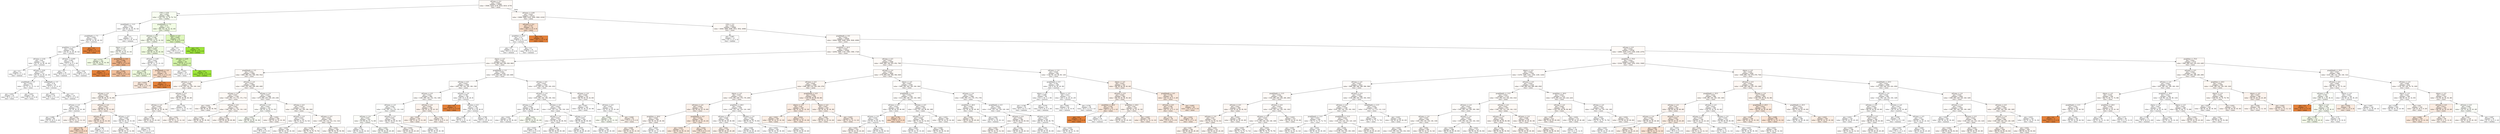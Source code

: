 digraph Tree {
node [shape=box, style="filled", color="black"] ;
0 [label="sdComp <= 0.2\ngini = 0.832\nsamples = 25680\nvalue = [5080, 4216, 4176, 4016, 4016, 4176]\nclass = mean", fillcolor="#fefaf7"] ;
1 [label="CCR <= 0.55\ngini = 0.816\nsamples = 568\nvalue = [120, 152, 72, 76, 76, 72]\nclass = median", fillcolor="#f8fdf1"] ;
0 -> 1 [labeldistance=2.5, labelangle=45, headlabel="True"] ;
2 [label="graphDepth <= 13.5\ngini = 0.82\nsamples = 196\nvalue = [24, 20, 32, 44, 44, 32]\nclass = minmax", fillcolor="#ffffff"] ;
1 -> 2 ;
3 [label="graphDepth <= 7.5\ngini = 0.829\nsamples = 164\nvalue = [24, 20, 32, 28, 28, 32]\nclass = maxmax", fillcolor="#ffffff"] ;
2 -> 3 ;
4 [label="graphSize <= 22.5\ngini = 0.824\nsamples = 156\nvalue = [16, 20, 32, 28, 28, 32]\nclass = maxmax", fillcolor="#ffffff"] ;
3 -> 4 ;
5 [label="sdComm <= 0.02\ngini = 0.82\nsamples = 120\nvalue = [16, 16, 16, 28, 28, 16]\nclass = minmax", fillcolor="#ffffff"] ;
4 -> 5 ;
6 [label="gini = 0.5\nsamples = 8\nvalue = [0, 0, 0, 4, 4, 0]\nclass = minmax", fillcolor="#ffffff"] ;
5 -> 6 ;
7 [label="sdComp <= 0.02\ngini = 0.827\nsamples = 112\nvalue = [16, 16, 16, 24, 24, 16]\nclass = minmax", fillcolor="#ffffff"] ;
5 -> 7 ;
8 [label="graphDepth <= 3.5\ngini = 0.833\nsamples = 72\nvalue = [12, 12, 12, 12, 12, 12]\nclass = mean", fillcolor="#ffffff"] ;
7 -> 8 ;
9 [label="gini = 0.833\nsamples = 24\nvalue = [4, 4, 4, 4, 4, 4]\nclass = mean", fillcolor="#ffffff"] ;
8 -> 9 ;
10 [label="gini = 0.833\nsamples = 48\nvalue = [8, 8, 8, 8, 8, 8]\nclass = mean", fillcolor="#ffffff"] ;
8 -> 10 ;
11 [label="graphDepth <= 3.5\ngini = 0.78\nsamples = 40\nvalue = [4, 4, 4, 12, 12, 4]\nclass = minmax", fillcolor="#ffffff"] ;
7 -> 11 ;
12 [label="gini = 0.833\nsamples = 24\nvalue = [4, 4, 4, 4, 4, 4]\nclass = mean", fillcolor="#ffffff"] ;
11 -> 12 ;
13 [label="gini = 0.5\nsamples = 16\nvalue = [0, 0, 0, 8, 8, 0]\nclass = minmax", fillcolor="#ffffff"] ;
11 -> 13 ;
14 [label="sdComm <= 0.055\ngini = 0.593\nsamples = 36\nvalue = [0, 4, 16, 0, 0, 16]\nclass = maxmax", fillcolor="#ffffff"] ;
4 -> 14 ;
15 [label="gini = 0.5\nsamples = 16\nvalue = [0, 0, 8, 0, 0, 8]\nclass = maxmax", fillcolor="#ffffff"] ;
14 -> 15 ;
16 [label="gini = 0.64\nsamples = 20\nvalue = [0, 4, 8, 0, 0, 8]\nclass = maxmax", fillcolor="#ffffff"] ;
14 -> 16 ;
17 [label="gini = 0.0\nsamples = 8\nvalue = [8, 0, 0, 0, 0, 0]\nclass = mean", fillcolor="#e58139"] ;
3 -> 17 ;
18 [label="gini = 0.5\nsamples = 32\nvalue = [0, 0, 0, 16, 16, 0]\nclass = minmax", fillcolor="#ffffff"] ;
2 -> 18 ;
19 [label="graphDepth <= 7.5\ngini = 0.77\nsamples = 372\nvalue = [96, 132, 40, 32, 32, 40]\nclass = median", fillcolor="#f2fce5"] ;
1 -> 19 ;
20 [label="sdComm <= 0.2\ngini = 0.768\nsamples = 340\nvalue = [96, 116, 32, 32, 32, 32]\nclass = median", fillcolor="#f7fdef"] ;
19 -> 20 ;
21 [label="nbproc <= 4.5\ngini = 0.733\nsamples = 212\nvalue = [72, 76, 16, 16, 16, 16]\nclass = median", fillcolor="#fcfef9"] ;
20 -> 21 ;
22 [label="gini = 0.753\nsamples = 184\nvalue = [52, 68, 16, 16, 16, 16]\nclass = median", fillcolor="#f3fce7"] ;
21 -> 22 ;
23 [label="graphDepth <= 3.5\ngini = 0.408\nsamples = 28\nvalue = [20, 8, 0, 0, 0, 0]\nclass = mean", fillcolor="#efb388"] ;
21 -> 23 ;
24 [label="gini = 0.0\nsamples = 4\nvalue = [4, 0, 0, 0, 0, 0]\nclass = mean", fillcolor="#e58139"] ;
23 -> 24 ;
25 [label="gini = 0.444\nsamples = 24\nvalue = [16, 8, 0, 0, 0, 0]\nclass = mean", fillcolor="#f2c09c"] ;
23 -> 25 ;
26 [label="nbproc <= 4.5\ngini = 0.805\nsamples = 128\nvalue = [24, 40, 16, 16, 16, 16]\nclass = median", fillcolor="#f0fbe1"] ;
20 -> 26 ;
27 [label="sdComm <= 0.65\ngini = 0.822\nsamples = 88\nvalue = [20, 20, 12, 12, 12, 12]\nclass = mean", fillcolor="#ffffff"] ;
26 -> 27 ;
28 [label="gini = 0.816\nsamples = 56\nvalue = [8, 16, 8, 8, 8, 8]\nclass = median", fillcolor="#effbde"] ;
27 -> 28 ;
29 [label="graphDepth <= 3.5\ngini = 0.781\nsamples = 32\nvalue = [12, 4, 4, 4, 4, 4]\nclass = mean", fillcolor="#f8dbc6"] ;
27 -> 29 ;
30 [label="gini = 0.816\nsamples = 28\nvalue = [8, 4, 4, 4, 4, 4]\nclass = mean", fillcolor="#fbeade"] ;
29 -> 30 ;
31 [label="gini = 0.0\nsamples = 4\nvalue = [4, 0, 0, 0, 0, 0]\nclass = mean", fillcolor="#e58139"] ;
29 -> 31 ;
32 [label="sdComm <= 0.65\ngini = 0.7\nsamples = 40\nvalue = [4, 20, 4, 4, 4, 4]\nclass = median", fillcolor="#d3f3a7"] ;
26 -> 32 ;
33 [label="gini = 0.833\nsamples = 24\nvalue = [4, 4, 4, 4, 4, 4]\nclass = mean", fillcolor="#ffffff"] ;
32 -> 33 ;
34 [label="gini = 0.0\nsamples = 16\nvalue = [0, 16, 0, 0, 0, 0]\nclass = median", fillcolor="#9de539"] ;
32 -> 34 ;
35 [label="nbproc <= 4.5\ngini = 0.625\nsamples = 32\nvalue = [0, 16, 8, 0, 0, 8]\nclass = median", fillcolor="#def6bd"] ;
19 -> 35 ;
36 [label="gini = 0.5\nsamples = 16\nvalue = [0, 0, 8, 0, 0, 8]\nclass = maxmax", fillcolor="#ffffff"] ;
35 -> 36 ;
37 [label="gini = 0.0\nsamples = 16\nvalue = [0, 16, 0, 0, 0, 0]\nclass = median", fillcolor="#9de539"] ;
35 -> 37 ;
38 [label="sdComm <= 0.65\ngini = 0.832\nsamples = 25112\nvalue = [4960, 4064, 4104, 3940, 3940, 4104]\nclass = mean", fillcolor="#fefaf7"] ;
0 -> 38 [labeldistance=2.5, labelangle=-45, headlabel="False"] ;
39 [label="sdComm <= 0.2\ngini = 0.757\nsamples = 52\nvalue = [20, 0, 8, 8, 8, 8]\nclass = mean", fillcolor="#f8ddc9"] ;
38 -> 39 ;
40 [label="graphSize <= 22.5\ngini = 0.75\nsamples = 32\nvalue = [0, 0, 8, 8, 8, 8]\nclass = maxmax", fillcolor="#ffffff"] ;
39 -> 40 ;
41 [label="gini = 0.5\nsamples = 16\nvalue = [0, 0, 0, 8, 8, 0]\nclass = minmax", fillcolor="#ffffff"] ;
40 -> 41 ;
42 [label="gini = 0.5\nsamples = 16\nvalue = [0, 0, 8, 0, 0, 8]\nclass = maxmax", fillcolor="#ffffff"] ;
40 -> 42 ;
43 [label="gini = 0.0\nsamples = 20\nvalue = [20, 0, 0, 0, 0, 0]\nclass = mean", fillcolor="#e58139"] ;
39 -> 43 ;
44 [label="CCR <= 5.5\ngini = 0.832\nsamples = 25060\nvalue = [4940, 4064, 4096, 3932, 3932, 4096]\nclass = mean", fillcolor="#fefaf7"] ;
38 -> 44 ;
45 [label="gini = 0.667\nsamples = 12\nvalue = [0, 4, 0, 4, 4, 0]\nclass = median", fillcolor="#ffffff"] ;
44 -> 45 ;
46 [label="graphDepth <= 9.0\ngini = 0.832\nsamples = 25048\nvalue = [4940, 4060, 4096, 3928, 3928, 4096]\nclass = mean", fillcolor="#fefaf7"] ;
44 -> 46 ;
47 [label="graphSize <= 22.5\ngini = 0.832\nsamples = 10300\nvalue = [2056, 1644, 1720, 1580, 1580, 1720]\nclass = mean", fillcolor="#fefaf7"] ;
46 -> 47 ;
48 [label="nbproc <= 4.5\ngini = 0.832\nsamples = 5912\nvalue = [1152, 984, 960, 928, 928, 960]\nclass = mean", fillcolor="#fefbf8"] ;
47 -> 48 ;
49 [label="graphDepth <= 3.5\ngini = 0.832\nsamples = 3360\nvalue = [680, 560, 552, 508, 508, 552]\nclass = mean", fillcolor="#fefaf7"] ;
48 -> 49 ;
50 [label="sdComm <= 6.5\ngini = 0.826\nsamples = 792\nvalue = [176, 128, 144, 100, 100, 144]\nclass = mean", fillcolor="#fef9f5"] ;
49 -> 50 ;
51 [label="sdComp <= 2.0\ngini = 0.819\nsamples = 504\nvalue = [120, 88, 96, 52, 52, 96]\nclass = mean", fillcolor="#fdf8f3"] ;
50 -> 51 ;
52 [label="sdComm <= 2.0\ngini = 0.824\nsamples = 172\nvalue = [32, 28, 36, 20, 20, 36]\nclass = maxmax", fillcolor="#ffffff"] ;
51 -> 52 ;
53 [label="gini = 0.806\nsamples = 96\nvalue = [16, 16, 24, 8, 8, 24]\nclass = maxmax", fillcolor="#ffffff"] ;
52 -> 53 ;
54 [label="gini = 0.831\nsamples = 76\nvalue = [16, 12, 12, 12, 12, 12]\nclass = mean", fillcolor="#fdf7f3"] ;
52 -> 54 ;
55 [label="sdComm <= 2.0\ngini = 0.813\nsamples = 332\nvalue = [88, 60, 60, 32, 32, 60]\nclass = mean", fillcolor="#fcf2eb"] ;
51 -> 55 ;
56 [label="sdComp <= 6.5\ngini = 0.798\nsamples = 136\nvalue = [44, 28, 16, 16, 16, 16]\nclass = mean", fillcolor="#fbece2"] ;
55 -> 56 ;
57 [label="gini = 0.781\nsamples = 64\nvalue = [24, 8, 8, 8, 8, 8]\nclass = mean", fillcolor="#f8dbc6"] ;
56 -> 57 ;
58 [label="gini = 0.796\nsamples = 72\nvalue = [20, 20, 8, 8, 8, 8]\nclass = mean", fillcolor="#ffffff"] ;
56 -> 58 ;
59 [label="sdComp <= 6.5\ngini = 0.809\nsamples = 196\nvalue = [44, 32, 44, 16, 16, 44]\nclass = mean", fillcolor="#ffffff"] ;
55 -> 59 ;
60 [label="gini = 0.804\nsamples = 164\nvalue = [40, 28, 36, 12, 12, 36]\nclass = mean", fillcolor="#fefbf9"] ;
59 -> 60 ;
61 [label="gini = 0.812\nsamples = 32\nvalue = [4, 4, 8, 4, 4, 8]\nclass = maxmax", fillcolor="#ffffff"] ;
59 -> 61 ;
62 [label="sdComp <= 6.5\ngini = 0.832\nsamples = 288\nvalue = [56, 40, 48, 48, 48, 48]\nclass = mean", fillcolor="#fefbf8"] ;
50 -> 62 ;
63 [label="sdComp <= 2.0\ngini = 0.832\nsamples = 224\nvalue = [44, 36, 36, 36, 36, 36]\nclass = mean", fillcolor="#fefaf7"] ;
62 -> 63 ;
64 [label="gini = 0.833\nsamples = 148\nvalue = [28, 24, 24, 24, 24, 24]\nclass = mean", fillcolor="#fefbf9"] ;
63 -> 64 ;
65 [label="gini = 0.831\nsamples = 76\nvalue = [16, 12, 12, 12, 12, 12]\nclass = mean", fillcolor="#fdf7f3"] ;
63 -> 65 ;
66 [label="gini = 0.82\nsamples = 64\nvalue = [12, 4, 12, 12, 12, 12]\nclass = mean", fillcolor="#ffffff"] ;
62 -> 66 ;
67 [label="sdComm <= 2.0\ngini = 0.832\nsamples = 2568\nvalue = [504, 432, 408, 408, 408, 408]\nclass = mean", fillcolor="#fefbf8"] ;
49 -> 67 ;
68 [label="sdComp <= 2.0\ngini = 0.831\nsamples = 1100\nvalue = [228, 184, 172, 172, 172, 172]\nclass = mean", fillcolor="#fef9f5"] ;
67 -> 68 ;
69 [label="gini = 0.832\nsamples = 348\nvalue = [68, 56, 56, 56, 56, 56]\nclass = mean", fillcolor="#fefaf7"] ;
68 -> 69 ;
70 [label="sdComp <= 6.5\ngini = 0.831\nsamples = 752\nvalue = [160, 128, 116, 116, 116, 116]\nclass = mean", fillcolor="#fef9f5"] ;
68 -> 70 ;
71 [label="gini = 0.827\nsamples = 248\nvalue = [56, 48, 36, 36, 36, 36]\nclass = mean", fillcolor="#fefaf7"] ;
70 -> 71 ;
72 [label="gini = 0.831\nsamples = 504\nvalue = [104, 80, 80, 80, 80, 80]\nclass = mean", fillcolor="#fef8f4"] ;
70 -> 72 ;
73 [label="sdComp <= 2.0\ngini = 0.833\nsamples = 1468\nvalue = [276, 248, 236, 236, 236, 236]\nclass = mean", fillcolor="#fefcfa"] ;
67 -> 73 ;
74 [label="sdComm <= 6.5\ngini = 0.832\nsamples = 332\nvalue = [60, 64, 52, 52, 52, 52]\nclass = median", fillcolor="#fefffc"] ;
73 -> 74 ;
75 [label="gini = 0.831\nsamples = 232\nvalue = [40, 48, 36, 36, 36, 36]\nclass = median", fillcolor="#fbfef7"] ;
74 -> 75 ;
76 [label="gini = 0.832\nsamples = 100\nvalue = [20, 16, 16, 16, 16, 16]\nclass = mean", fillcolor="#fef9f6"] ;
74 -> 76 ;
77 [label="sdComp <= 6.5\ngini = 0.833\nsamples = 1136\nvalue = [216, 184, 184, 184, 184, 184]\nclass = mean", fillcolor="#fefbf8"] ;
73 -> 77 ;
78 [label="sdComm <= 6.5\ngini = 0.833\nsamples = 316\nvalue = [56, 52, 52, 52, 52, 52]\nclass = mean", fillcolor="#fffdfc"] ;
77 -> 78 ;
79 [label="gini = 0.833\nsamples = 48\nvalue = [8, 8, 8, 8, 8, 8]\nclass = mean", fillcolor="#ffffff"] ;
78 -> 79 ;
80 [label="gini = 0.833\nsamples = 268\nvalue = [48, 44, 44, 44, 44, 44]\nclass = mean", fillcolor="#fffdfb"] ;
78 -> 80 ;
81 [label="sdComm <= 6.5\ngini = 0.832\nsamples = 820\nvalue = [160, 132, 132, 132, 132, 132]\nclass = mean", fillcolor="#fefaf7"] ;
77 -> 81 ;
82 [label="gini = 0.832\nsamples = 472\nvalue = [92, 76, 76, 76, 76, 76]\nclass = mean", fillcolor="#fefaf7"] ;
81 -> 82 ;
83 [label="gini = 0.832\nsamples = 348\nvalue = [68, 56, 56, 56, 56, 56]\nclass = mean", fillcolor="#fefaf7"] ;
81 -> 83 ;
84 [label="graphDepth <= 3.5\ngini = 0.833\nsamples = 2552\nvalue = [472, 424, 408, 420, 420, 408]\nclass = mean", fillcolor="#fefcfb"] ;
48 -> 84 ;
85 [label="sdComp <= 6.5\ngini = 0.832\nsamples = 1048\nvalue = [200, 176, 156, 180, 180, 156]\nclass = mean", fillcolor="#fefcfa"] ;
84 -> 85 ;
86 [label="sdComm <= 6.5\ngini = 0.832\nsamples = 940\nvalue = [180, 160, 148, 152, 152, 148]\nclass = mean", fillcolor="#fefcfa"] ;
85 -> 86 ;
87 [label="sdComm <= 2.0\ngini = 0.832\nsamples = 772\nvalue = [136, 140, 116, 132, 132, 116]\nclass = median", fillcolor="#fefffe"] ;
86 -> 87 ;
88 [label="sdComp <= 2.0\ngini = 0.832\nsamples = 416\nvalue = [72, 80, 60, 72, 72, 60]\nclass = median", fillcolor="#fdfefa"] ;
87 -> 88 ;
89 [label="gini = 0.83\nsamples = 236\nvalue = [40, 44, 32, 44, 44, 32]\nclass = median", fillcolor="#ffffff"] ;
88 -> 89 ;
90 [label="gini = 0.832\nsamples = 180\nvalue = [32, 36, 28, 28, 28, 28]\nclass = median", fillcolor="#fcfefa"] ;
88 -> 90 ;
91 [label="sdComp <= 2.0\ngini = 0.833\nsamples = 356\nvalue = [64, 60, 56, 60, 60, 56]\nclass = mean", fillcolor="#fffdfc"] ;
87 -> 91 ;
92 [label="gini = 0.832\nsamples = 124\nvalue = [24, 20, 20, 20, 20, 20]\nclass = mean", fillcolor="#fefaf7"] ;
91 -> 92 ;
93 [label="gini = 0.833\nsamples = 232\nvalue = [40, 40, 36, 40, 40, 36]\nclass = mean", fillcolor="#ffffff"] ;
91 -> 93 ;
94 [label="sdComp <= 2.0\ngini = 0.816\nsamples = 168\nvalue = [44, 20, 32, 20, 20, 32]\nclass = mean", fillcolor="#fdf4ee"] ;
86 -> 94 ;
95 [label="gini = 0.814\nsamples = 104\nvalue = [28, 12, 20, 12, 12, 20]\nclass = mean", fillcolor="#fdf3ec"] ;
94 -> 95 ;
96 [label="gini = 0.82\nsamples = 64\nvalue = [16, 8, 12, 8, 8, 12]\nclass = mean", fillcolor="#fdf5f0"] ;
94 -> 96 ;
97 [label="sdComm <= 2.0\ngini = 0.798\nsamples = 108\nvalue = [20, 16, 8, 28, 28, 8]\nclass = minmax", fillcolor="#ffffff"] ;
85 -> 97 ;
98 [label="gini = 0.0\nsamples = 4\nvalue = [4, 0, 0, 0, 0, 0]\nclass = mean", fillcolor="#e58139"] ;
97 -> 98 ;
99 [label="sdComm <= 6.5\ngini = 0.796\nsamples = 104\nvalue = [16, 16, 8, 28, 28, 8]\nclass = minmax", fillcolor="#ffffff"] ;
97 -> 99 ;
100 [label="gini = 0.805\nsamples = 52\nvalue = [8, 12, 4, 12, 12, 4]\nclass = median", fillcolor="#ffffff"] ;
99 -> 100 ;
101 [label="gini = 0.769\nsamples = 52\nvalue = [8, 4, 4, 16, 16, 4]\nclass = minmax", fillcolor="#ffffff"] ;
99 -> 101 ;
102 [label="sdComp <= 6.5\ngini = 0.833\nsamples = 1504\nvalue = [272, 248, 252, 240, 240, 252]\nclass = mean", fillcolor="#fffdfc"] ;
84 -> 102 ;
103 [label="sdComm <= 2.0\ngini = 0.833\nsamples = 1172\nvalue = [204, 192, 192, 196, 196, 192]\nclass = mean", fillcolor="#fffefd"] ;
102 -> 103 ;
104 [label="sdComp <= 2.0\ngini = 0.833\nsamples = 388\nvalue = [64, 68, 68, 60, 60, 68]\nclass = median", fillcolor="#ffffff"] ;
103 -> 104 ;
105 [label="gini = 0.832\nsamples = 236\nvalue = [40, 36, 44, 36, 36, 44]\nclass = maxmax", fillcolor="#ffffff"] ;
104 -> 105 ;
106 [label="gini = 0.831\nsamples = 152\nvalue = [24, 32, 24, 24, 24, 24]\nclass = median", fillcolor="#f9fdf3"] ;
104 -> 106 ;
107 [label="sdComm <= 6.5\ngini = 0.833\nsamples = 784\nvalue = [140, 124, 124, 136, 136, 124]\nclass = mean", fillcolor="#fffefe"] ;
103 -> 107 ;
108 [label="sdComp <= 2.0\ngini = 0.831\nsamples = 376\nvalue = [72, 56, 56, 68, 68, 56]\nclass = mean", fillcolor="#fffdfc"] ;
107 -> 108 ;
109 [label="gini = 0.833\nsamples = 48\nvalue = [8, 8, 8, 8, 8, 8]\nclass = mean", fillcolor="#ffffff"] ;
108 -> 109 ;
110 [label="gini = 0.831\nsamples = 328\nvalue = [64, 48, 48, 60, 60, 48]\nclass = mean", fillcolor="#fffdfc"] ;
108 -> 110 ;
111 [label="sdComp <= 2.0\ngini = 0.833\nsamples = 408\nvalue = [68, 68, 68, 68, 68, 68]\nclass = mean", fillcolor="#ffffff"] ;
107 -> 111 ;
112 [label="gini = 0.833\nsamples = 168\nvalue = [28, 28, 28, 28, 28, 28]\nclass = mean", fillcolor="#ffffff"] ;
111 -> 112 ;
113 [label="gini = 0.833\nsamples = 240\nvalue = [40, 40, 40, 40, 40, 40]\nclass = mean", fillcolor="#ffffff"] ;
111 -> 113 ;
114 [label="sdComm <= 2.0\ngini = 0.829\nsamples = 332\nvalue = [68, 56, 60, 44, 44, 60]\nclass = mean", fillcolor="#fefbf9"] ;
102 -> 114 ;
115 [label="gini = 0.827\nsamples = 180\nvalue = [36, 24, 36, 24, 24, 36]\nclass = mean", fillcolor="#ffffff"] ;
114 -> 115 ;
116 [label="sdComm <= 6.5\ngini = 0.827\nsamples = 152\nvalue = [32, 32, 24, 20, 20, 24]\nclass = mean", fillcolor="#ffffff"] ;
114 -> 116 ;
117 [label="gini = 0.822\nsamples = 100\nvalue = [20, 24, 16, 12, 12, 16]\nclass = median", fillcolor="#fafef5"] ;
116 -> 117 ;
118 [label="gini = 0.828\nsamples = 52\nvalue = [12, 8, 8, 8, 8, 8]\nclass = mean", fillcolor="#fdf4ed"] ;
116 -> 118 ;
119 [label="sdComp <= 6.5\ngini = 0.831\nsamples = 4388\nvalue = [904, 660, 760, 652, 652, 760]\nclass = mean", fillcolor="#fefaf7"] ;
47 -> 119 ;
120 [label="sdComp <= 2.0\ngini = 0.832\nsamples = 3828\nvalue = [776, 604, 640, 584, 584, 640]\nclass = mean", fillcolor="#fefaf7"] ;
119 -> 120 ;
121 [label="sdComm <= 6.5\ngini = 0.829\nsamples = 1668\nvalue = [368, 260, 276, 244, 244, 276]\nclass = mean", fillcolor="#fdf7f2"] ;
120 -> 121 ;
122 [label="nbproc <= 4.5\ngini = 0.831\nsamples = 1212\nvalue = [252, 192, 208, 176, 176, 208]\nclass = mean", fillcolor="#fef9f6"] ;
121 -> 122 ;
123 [label="sdComm <= 2.0\ngini = 0.825\nsamples = 376\nvalue = [92, 60, 60, 52, 52, 60]\nclass = mean", fillcolor="#fcf2eb"] ;
122 -> 123 ;
124 [label="graphSize <= 40.0\ngini = 0.829\nsamples = 208\nvalue = [44, 36, 36, 28, 28, 36]\nclass = mean", fillcolor="#fef9f6"] ;
123 -> 124 ;
125 [label="gini = 0.828\nsamples = 104\nvalue = [24, 16, 16, 16, 16, 16]\nclass = mean", fillcolor="#fdf4ed"] ;
124 -> 125 ;
126 [label="gini = 0.825\nsamples = 104\nvalue = [20, 20, 20, 12, 12, 20]\nclass = mean", fillcolor="#ffffff"] ;
124 -> 126 ;
127 [label="graphDepth <= 6.5\ngini = 0.816\nsamples = 168\nvalue = [48, 24, 24, 24, 24, 24]\nclass = mean", fillcolor="#fbeade"] ;
123 -> 127 ;
128 [label="gini = 0.816\nsamples = 112\nvalue = [32, 16, 16, 16, 16, 16]\nclass = mean", fillcolor="#fbeade"] ;
127 -> 128 ;
129 [label="gini = 0.816\nsamples = 56\nvalue = [16, 8, 8, 8, 8, 8]\nclass = mean", fillcolor="#fbeade"] ;
127 -> 129 ;
130 [label="graphSize <= 40.0\ngini = 0.832\nsamples = 836\nvalue = [160, 132, 148, 124, 124, 148]\nclass = mean", fillcolor="#fffdfc"] ;
122 -> 130 ;
131 [label="sdComm <= 2.0\ngini = 0.828\nsamples = 352\nvalue = [72, 48, 68, 48, 48, 68]\nclass = mean", fillcolor="#fffdfc"] ;
130 -> 131 ;
132 [label="gini = 0.821\nsamples = 156\nvalue = [40, 20, 28, 20, 20, 28]\nclass = mean", fillcolor="#fdf3ec"] ;
131 -> 132 ;
133 [label="gini = 0.829\nsamples = 196\nvalue = [32, 28, 40, 28, 28, 40]\nclass = maxmax", fillcolor="#ffffff"] ;
131 -> 133 ;
134 [label="sdComm <= 2.0\ngini = 0.833\nsamples = 484\nvalue = [88, 84, 80, 76, 76, 80]\nclass = mean", fillcolor="#fffefd"] ;
130 -> 134 ;
135 [label="gini = 0.832\nsamples = 240\nvalue = [44, 44, 40, 36, 36, 40]\nclass = mean", fillcolor="#ffffff"] ;
134 -> 135 ;
136 [label="gini = 0.833\nsamples = 244\nvalue = [44, 40, 40, 40, 40, 40]\nclass = mean", fillcolor="#fefdfb"] ;
134 -> 136 ;
137 [label="graphDepth <= 6.5\ngini = 0.824\nsamples = 456\nvalue = [116, 68, 68, 68, 68, 68]\nclass = mean", fillcolor="#fcefe7"] ;
121 -> 137 ;
138 [label="nbproc <= 4.5\ngini = 0.82\nsamples = 220\nvalue = [60, 32, 32, 32, 32, 32]\nclass = mean", fillcolor="#fbece2"] ;
137 -> 138 ;
139 [label="gini = 0.823\nsamples = 108\nvalue = [28, 16, 16, 16, 16, 16]\nclass = mean", fillcolor="#fcefe5"] ;
138 -> 139 ;
140 [label="gini = 0.816\nsamples = 112\nvalue = [32, 16, 16, 16, 16, 16]\nclass = mean", fillcolor="#fbeade"] ;
138 -> 140 ;
141 [label="nbproc <= 4.5\ngini = 0.827\nsamples = 236\nvalue = [56, 36, 36, 36, 36, 36]\nclass = mean", fillcolor="#fcf2eb"] ;
137 -> 141 ;
142 [label="gini = 0.828\nsamples = 156\nvalue = [36, 24, 24, 24, 24, 24]\nclass = mean", fillcolor="#fdf4ed"] ;
141 -> 142 ;
143 [label="gini = 0.825\nsamples = 80\nvalue = [20, 12, 12, 12, 12, 12]\nclass = mean", fillcolor="#fcf0e8"] ;
141 -> 143 ;
144 [label="nbproc <= 4.5\ngini = 0.833\nsamples = 2160\nvalue = [408, 344, 364, 340, 340, 364]\nclass = mean", fillcolor="#fefcfa"] ;
120 -> 144 ;
145 [label="graphDepth <= 6.5\ngini = 0.832\nsamples = 1100\nvalue = [212, 184, 188, 164, 164, 188]\nclass = mean", fillcolor="#fefcfa"] ;
144 -> 145 ;
146 [label="sdComm <= 6.5\ngini = 0.832\nsamples = 448\nvalue = [84, 68, 80, 68, 68, 80]\nclass = mean", fillcolor="#fffefd"] ;
145 -> 146 ;
147 [label="sdComm <= 2.0\ngini = 0.832\nsamples = 416\nvalue = [72, 64, 76, 64, 64, 76]\nclass = maxmax", fillcolor="#ffffff"] ;
146 -> 147 ;
148 [label="gini = 0.831\nsamples = 152\nvalue = [32, 24, 24, 24, 24, 24]\nclass = mean", fillcolor="#fdf7f3"] ;
147 -> 148 ;
149 [label="gini = 0.831\nsamples = 264\nvalue = [40, 40, 52, 40, 40, 52]\nclass = maxmax", fillcolor="#ffffff"] ;
147 -> 149 ;
150 [label="gini = 0.781\nsamples = 32\nvalue = [12, 4, 4, 4, 4, 4]\nclass = mean", fillcolor="#f8dbc6"] ;
146 -> 150 ;
151 [label="sdComm <= 6.5\ngini = 0.832\nsamples = 652\nvalue = [128, 116, 108, 96, 96, 108]\nclass = mean", fillcolor="#fefcfb"] ;
145 -> 151 ;
152 [label="sdComm <= 2.0\ngini = 0.829\nsamples = 384\nvalue = [80, 72, 64, 52, 52, 64]\nclass = mean", fillcolor="#fefcfa"] ;
151 -> 152 ;
153 [label="gini = 0.828\nsamples = 124\nvalue = [24, 20, 24, 16, 16, 24]\nclass = mean", fillcolor="#ffffff"] ;
152 -> 153 ;
154 [label="gini = 0.828\nsamples = 260\nvalue = [56, 52, 40, 36, 36, 40]\nclass = mean", fillcolor="#fefdfb"] ;
152 -> 154 ;
155 [label="gini = 0.833\nsamples = 268\nvalue = [48, 44, 44, 44, 44, 44]\nclass = mean", fillcolor="#fffdfb"] ;
151 -> 155 ;
156 [label="sdComm <= 2.0\ngini = 0.833\nsamples = 1060\nvalue = [196, 160, 176, 176, 176, 176]\nclass = mean", fillcolor="#fefcfb"] ;
144 -> 156 ;
157 [label="graphSize <= 40.0\ngini = 0.829\nsamples = 256\nvalue = [52, 36, 36, 48, 48, 36]\nclass = mean", fillcolor="#fefdfb"] ;
156 -> 157 ;
158 [label="gini = 0.829\nsamples = 164\nvalue = [36, 24, 24, 28, 28, 24]\nclass = mean", fillcolor="#fdf8f3"] ;
157 -> 158 ;
159 [label="gini = 0.824\nsamples = 92\nvalue = [16, 12, 12, 20, 20, 12]\nclass = minmax", fillcolor="#ffffff"] ;
157 -> 159 ;
160 [label="graphDepth <= 6.5\ngini = 0.833\nsamples = 804\nvalue = [144, 124, 140, 128, 128, 140]\nclass = mean", fillcolor="#fffefe"] ;
156 -> 160 ;
161 [label="sdComm <= 6.5\ngini = 0.832\nsamples = 384\nvalue = [76, 60, 64, 60, 60, 64]\nclass = mean", fillcolor="#fefaf8"] ;
160 -> 161 ;
162 [label="gini = 0.832\nsamples = 200\nvalue = [40, 32, 32, 32, 32, 32]\nclass = mean", fillcolor="#fef9f6"] ;
161 -> 162 ;
163 [label="gini = 0.832\nsamples = 184\nvalue = [36, 28, 32, 28, 28, 32]\nclass = mean", fillcolor="#fefcfa"] ;
161 -> 163 ;
164 [label="sdComm <= 6.5\ngini = 0.833\nsamples = 420\nvalue = [68, 64, 76, 68, 68, 76]\nclass = maxmax", fillcolor="#ffffff"] ;
160 -> 164 ;
165 [label="gini = 0.831\nsamples = 212\nvalue = [32, 28, 40, 36, 36, 40]\nclass = maxmax", fillcolor="#ffffff"] ;
164 -> 165 ;
166 [label="gini = 0.833\nsamples = 208\nvalue = [36, 36, 36, 32, 32, 36]\nclass = mean", fillcolor="#ffffff"] ;
164 -> 166 ;
167 [label="sdComm <= 2.0\ngini = 0.816\nsamples = 560\nvalue = [128, 56, 120, 68, 68, 120]\nclass = mean", fillcolor="#fffdfb"] ;
119 -> 167 ;
168 [label="graphDepth <= 6.5\ngini = 0.794\nsamples = 208\nvalue = [32, 8, 56, 28, 28, 56]\nclass = maxmax", fillcolor="#ffffff"] ;
167 -> 168 ;
169 [label="nbproc <= 4.5\ngini = 0.698\nsamples = 96\nvalue = [12, 4, 36, 4, 4, 36]\nclass = maxmax", fillcolor="#ffffff"] ;
168 -> 169 ;
170 [label="gini = 0.769\nsamples = 52\nvalue = [8, 4, 16, 4, 4, 16]\nclass = maxmax", fillcolor="#ffffff"] ;
169 -> 170 ;
171 [label="gini = 0.579\nsamples = 44\nvalue = [4, 0, 20, 0, 0, 20]\nclass = maxmax", fillcolor="#ffffff"] ;
169 -> 171 ;
172 [label="nbproc <= 4.5\ngini = 0.811\nsamples = 112\nvalue = [20, 4, 20, 24, 24, 20]\nclass = minmax", fillcolor="#ffffff"] ;
168 -> 172 ;
173 [label="gini = 0.805\nsamples = 64\nvalue = [12, 4, 8, 16, 16, 8]\nclass = minmax", fillcolor="#ffffff"] ;
172 -> 173 ;
174 [label="gini = 0.792\nsamples = 48\nvalue = [8, 0, 12, 8, 8, 12]\nclass = maxmax", fillcolor="#ffffff"] ;
172 -> 174 ;
175 [label="nbproc <= 4.5\ngini = 0.815\nsamples = 352\nvalue = [96, 48, 64, 40, 40, 64]\nclass = mean", fillcolor="#fcf1e9"] ;
167 -> 175 ;
176 [label="sdComm <= 6.5\ngini = 0.825\nsamples = 260\nvalue = [64, 36, 44, 36, 36, 44]\nclass = mean", fillcolor="#fdf3ed"] ;
175 -> 176 ;
177 [label="graphSize <= 40.0\ngini = 0.765\nsamples = 56\nvalue = [20, 4, 12, 4, 4, 12]\nclass = mean", fillcolor="#fae8db"] ;
176 -> 177 ;
178 [label="gini = 0.0\nsamples = 16\nvalue = [16, 0, 0, 0, 0, 0]\nclass = mean", fillcolor="#e58139"] ;
177 -> 178 ;
179 [label="gini = 0.78\nsamples = 40\nvalue = [4, 4, 12, 4, 4, 12]\nclass = maxmax", fillcolor="#ffffff"] ;
177 -> 179 ;
180 [label="graphSize <= 40.0\ngini = 0.83\nsamples = 204\nvalue = [44, 32, 32, 32, 32, 32]\nclass = mean", fillcolor="#fdf6f1"] ;
176 -> 180 ;
181 [label="gini = 0.832\nsamples = 124\nvalue = [24, 20, 20, 20, 20, 20]\nclass = mean", fillcolor="#fefaf7"] ;
180 -> 181 ;
182 [label="gini = 0.825\nsamples = 80\nvalue = [20, 12, 12, 12, 12, 12]\nclass = mean", fillcolor="#fcf0e8"] ;
180 -> 182 ;
183 [label="graphDepth <= 6.5\ngini = 0.764\nsamples = 92\nvalue = [32, 12, 20, 4, 4, 20]\nclass = mean", fillcolor="#fbeade"] ;
175 -> 183 ;
184 [label="sdComm <= 6.5\ngini = 0.789\nsamples = 64\nvalue = [20, 12, 12, 4, 4, 12]\nclass = mean", fillcolor="#fbece1"] ;
183 -> 184 ;
185 [label="gini = 0.741\nsamples = 36\nvalue = [12, 8, 8, 0, 0, 8]\nclass = mean", fillcolor="#fbede3"] ;
184 -> 185 ;
186 [label="gini = 0.816\nsamples = 28\nvalue = [8, 4, 4, 4, 4, 4]\nclass = mean", fillcolor="#fbeade"] ;
184 -> 186 ;
187 [label="gini = 0.653\nsamples = 28\nvalue = [12, 0, 8, 0, 0, 8]\nclass = mean", fillcolor="#fae6d7"] ;
183 -> 187 ;
188 [label="sdComp <= 6.5\ngini = 0.832\nsamples = 14748\nvalue = [2884, 2416, 2376, 2348, 2348, 2376]\nclass = mean", fillcolor="#fefaf7"] ;
46 -> 188 ;
189 [label="graphSize <= 75.0\ngini = 0.832\nsamples = 12032\nvalue = [2324, 1948, 1948, 1932, 1932, 1948]\nclass = mean", fillcolor="#fefaf8"] ;
188 -> 189 ;
190 [label="nbproc <= 4.5\ngini = 0.833\nsamples = 7740\nvalue = [1476, 1264, 1244, 1256, 1256, 1244]\nclass = mean", fillcolor="#fefbf9"] ;
189 -> 190 ;
191 [label="sdComp <= 2.0\ngini = 0.833\nsamples = 3612\nvalue = [680, 580, 588, 588, 588, 588]\nclass = mean", fillcolor="#fefbf9"] ;
190 -> 191 ;
192 [label="graphDepth <= 13.5\ngini = 0.832\nsamples = 1764\nvalue = [344, 284, 284, 284, 284, 284]\nclass = mean", fillcolor="#fefaf7"] ;
191 -> 192 ;
193 [label="sdComm <= 6.5\ngini = 0.831\nsamples = 580\nvalue = [120, 92, 92, 92, 92, 92]\nclass = mean", fillcolor="#fef8f4"] ;
192 -> 193 ;
194 [label="sdComm <= 2.0\ngini = 0.83\nsamples = 332\nvalue = [72, 52, 52, 52, 52, 52]\nclass = mean", fillcolor="#fdf6f1"] ;
193 -> 194 ;
195 [label="gini = 0.83\nsamples = 180\nvalue = [40, 28, 28, 28, 28, 28]\nclass = mean", fillcolor="#fdf5ef"] ;
194 -> 195 ;
196 [label="gini = 0.831\nsamples = 152\nvalue = [32, 24, 24, 24, 24, 24]\nclass = mean", fillcolor="#fdf7f3"] ;
194 -> 196 ;
197 [label="gini = 0.832\nsamples = 248\nvalue = [48, 40, 40, 40, 40, 40]\nclass = mean", fillcolor="#fefaf7"] ;
193 -> 197 ;
198 [label="sdComm <= 6.5\ngini = 0.833\nsamples = 1184\nvalue = [224, 192, 192, 192, 192, 192]\nclass = mean", fillcolor="#fefbf9"] ;
192 -> 198 ;
199 [label="sdComm <= 2.0\ngini = 0.833\nsamples = 912\nvalue = [172, 148, 148, 148, 148, 148]\nclass = mean", fillcolor="#fefbf9"] ;
198 -> 199 ;
200 [label="gini = 0.833\nsamples = 444\nvalue = [84, 72, 72, 72, 72, 72]\nclass = mean", fillcolor="#fefbf9"] ;
199 -> 200 ;
201 [label="gini = 0.833\nsamples = 468\nvalue = [88, 76, 76, 76, 76, 76]\nclass = mean", fillcolor="#fefbf9"] ;
199 -> 201 ;
202 [label="gini = 0.833\nsamples = 272\nvalue = [52, 44, 44, 44, 44, 44]\nclass = mean", fillcolor="#fefbf8"] ;
198 -> 202 ;
203 [label="sdComm <= 6.5\ngini = 0.833\nsamples = 1848\nvalue = [336, 296, 304, 304, 304, 304]\nclass = mean", fillcolor="#fefcfb"] ;
191 -> 203 ;
204 [label="sdComm <= 2.0\ngini = 0.833\nsamples = 1168\nvalue = [216, 184, 192, 192, 192, 192]\nclass = mean", fillcolor="#fefcfa"] ;
203 -> 204 ;
205 [label="graphDepth <= 13.5\ngini = 0.833\nsamples = 436\nvalue = [76, 72, 72, 72, 72, 72]\nclass = mean", fillcolor="#fffefd"] ;
204 -> 205 ;
206 [label="gini = 0.833\nsamples = 196\nvalue = [36, 32, 32, 32, 32, 32]\nclass = mean", fillcolor="#fefcfa"] ;
205 -> 206 ;
207 [label="gini = 0.833\nsamples = 240\nvalue = [40, 40, 40, 40, 40, 40]\nclass = mean", fillcolor="#ffffff"] ;
205 -> 207 ;
208 [label="graphDepth <= 13.5\ngini = 0.833\nsamples = 732\nvalue = [140, 112, 120, 120, 120, 120]\nclass = mean", fillcolor="#fefbf9"] ;
204 -> 208 ;
209 [label="gini = 0.832\nsamples = 608\nvalue = [116, 92, 100, 100, 100, 100]\nclass = mean", fillcolor="#fefbf9"] ;
208 -> 209 ;
210 [label="gini = 0.832\nsamples = 124\nvalue = [24, 20, 20, 20, 20, 20]\nclass = mean", fillcolor="#fefaf7"] ;
208 -> 210 ;
211 [label="graphDepth <= 13.5\ngini = 0.833\nsamples = 680\nvalue = [120, 112, 112, 112, 112, 112]\nclass = mean", fillcolor="#fffdfc"] ;
203 -> 211 ;
212 [label="gini = 0.833\nsamples = 436\nvalue = [76, 72, 72, 72, 72, 72]\nclass = mean", fillcolor="#fffefd"] ;
211 -> 212 ;
213 [label="gini = 0.833\nsamples = 244\nvalue = [44, 40, 40, 40, 40, 40]\nclass = mean", fillcolor="#fefdfb"] ;
211 -> 213 ;
214 [label="sdComm <= 6.5\ngini = 0.832\nsamples = 4128\nvalue = [796, 684, 656, 668, 668, 656]\nclass = mean", fillcolor="#fefbf9"] ;
190 -> 214 ;
215 [label="graphDepth <= 13.5\ngini = 0.833\nsamples = 2716\nvalue = [520, 444, 432, 444, 444, 432]\nclass = mean", fillcolor="#fefbf8"] ;
214 -> 215 ;
216 [label="sdComm <= 2.0\ngini = 0.833\nsamples = 1840\nvalue = [340, 300, 300, 300, 300, 300]\nclass = mean", fillcolor="#fefcfa"] ;
215 -> 216 ;
217 [label="sdComp <= 2.0\ngini = 0.833\nsamples = 840\nvalue = [160, 136, 136, 136, 136, 136]\nclass = mean", fillcolor="#fefbf8"] ;
216 -> 217 ;
218 [label="gini = 0.833\nsamples = 640\nvalue = [120, 104, 104, 104, 104, 104]\nclass = mean", fillcolor="#fefbf9"] ;
217 -> 218 ;
219 [label="gini = 0.832\nsamples = 200\nvalue = [40, 32, 32, 32, 32, 32]\nclass = mean", fillcolor="#fef9f6"] ;
217 -> 219 ;
220 [label="sdComp <= 2.0\ngini = 0.833\nsamples = 1000\nvalue = [180, 164, 164, 164, 164, 164]\nclass = mean", fillcolor="#fffdfb"] ;
216 -> 220 ;
221 [label="gini = 0.833\nsamples = 488\nvalue = [88, 80, 80, 80, 80, 80]\nclass = mean", fillcolor="#fefdfb"] ;
220 -> 221 ;
222 [label="gini = 0.833\nsamples = 512\nvalue = [92, 84, 84, 84, 84, 84]\nclass = mean", fillcolor="#fffdfb"] ;
220 -> 222 ;
223 [label="sdComp <= 2.0\ngini = 0.831\nsamples = 876\nvalue = [180, 144, 132, 144, 144, 132]\nclass = mean", fillcolor="#fef9f5"] ;
215 -> 223 ;
224 [label="sdComm <= 2.0\ngini = 0.832\nsamples = 600\nvalue = [120, 96, 96, 96, 96, 96]\nclass = mean", fillcolor="#fef9f6"] ;
223 -> 224 ;
225 [label="gini = 0.832\nsamples = 348\nvalue = [68, 56, 56, 56, 56, 56]\nclass = mean", fillcolor="#fefaf7"] ;
224 -> 225 ;
226 [label="gini = 0.831\nsamples = 252\nvalue = [52, 40, 40, 40, 40, 40]\nclass = mean", fillcolor="#fef8f4"] ;
224 -> 226 ;
227 [label="sdComm <= 2.0\ngini = 0.828\nsamples = 276\nvalue = [60, 48, 36, 48, 48, 36]\nclass = mean", fillcolor="#fef8f5"] ;
223 -> 227 ;
228 [label="gini = 0.831\nsamples = 228\nvalue = [48, 36, 36, 36, 36, 36]\nclass = mean", fillcolor="#fdf7f3"] ;
227 -> 228 ;
229 [label="gini = 0.75\nsamples = 48\nvalue = [12, 12, 0, 12, 12, 0]\nclass = mean", fillcolor="#ffffff"] ;
227 -> 229 ;
230 [label="graphSize <= 40.0\ngini = 0.832\nsamples = 1412\nvalue = [276, 240, 224, 224, 224, 224]\nclass = mean", fillcolor="#fefbf9"] ;
214 -> 230 ;
231 [label="sdComp <= 2.0\ngini = 0.829\nsamples = 584\nvalue = [128, 104, 88, 88, 88, 88]\nclass = mean", fillcolor="#fef9f5"] ;
230 -> 231 ;
232 [label="gini = 0.827\nsamples = 412\nvalue = [96, 76, 60, 60, 60, 60]\nclass = mean", fillcolor="#fdf7f3"] ;
231 -> 232 ;
233 [label="gini = 0.833\nsamples = 172\nvalue = [32, 28, 28, 28, 28, 28]\nclass = mean", fillcolor="#fefcfa"] ;
231 -> 233 ;
234 [label="sdComp <= 2.0\ngini = 0.833\nsamples = 828\nvalue = [148, 136, 136, 136, 136, 136]\nclass = mean", fillcolor="#fffdfc"] ;
230 -> 234 ;
235 [label="gini = 0.833\nsamples = 456\nvalue = [76, 76, 76, 76, 76, 76]\nclass = mean", fillcolor="#ffffff"] ;
234 -> 235 ;
236 [label="gini = 0.832\nsamples = 372\nvalue = [72, 60, 60, 60, 60, 60]\nclass = mean", fillcolor="#fefaf7"] ;
234 -> 236 ;
237 [label="nbproc <= 4.5\ngini = 0.832\nsamples = 4292\nvalue = [848, 684, 704, 676, 676, 704]\nclass = mean", fillcolor="#fefaf7"] ;
189 -> 237 ;
238 [label="sdComm <= 6.5\ngini = 0.831\nsamples = 1596\nvalue = [336, 260, 248, 252, 252, 248]\nclass = mean", fillcolor="#fef8f4"] ;
237 -> 238 ;
239 [label="graphDepth <= 25.5\ngini = 0.832\nsamples = 996\nvalue = [196, 160, 160, 160, 160, 160]\nclass = mean", fillcolor="#fefaf6"] ;
238 -> 239 ;
240 [label="sdComp <= 2.0\ngini = 0.83\nsamples = 436\nvalue = [96, 68, 68, 68, 68, 68]\nclass = mean", fillcolor="#fdf5f0"] ;
239 -> 240 ;
241 [label="sdComm <= 2.0\ngini = 0.832\nsamples = 300\nvalue = [60, 48, 48, 48, 48, 48]\nclass = mean", fillcolor="#fef9f6"] ;
240 -> 241 ;
242 [label="gini = 0.833\nsamples = 144\nvalue = [24, 24, 24, 24, 24, 24]\nclass = mean", fillcolor="#ffffff"] ;
241 -> 242 ;
243 [label="gini = 0.828\nsamples = 156\nvalue = [36, 24, 24, 24, 24, 24]\nclass = mean", fillcolor="#fdf4ed"] ;
241 -> 243 ;
244 [label="sdComm <= 2.0\ngini = 0.822\nsamples = 136\nvalue = [36, 20, 20, 20, 20, 20]\nclass = mean", fillcolor="#fbeee4"] ;
240 -> 244 ;
245 [label="gini = 0.806\nsamples = 88\nvalue = [28, 12, 12, 12, 12, 12]\nclass = mean", fillcolor="#fae4d5"] ;
244 -> 245 ;
246 [label="gini = 0.833\nsamples = 48\nvalue = [8, 8, 8, 8, 8, 8]\nclass = mean", fillcolor="#ffffff"] ;
244 -> 246 ;
247 [label="sdComm <= 2.0\ngini = 0.833\nsamples = 560\nvalue = [100, 92, 92, 92, 92, 92]\nclass = mean", fillcolor="#fffdfc"] ;
239 -> 247 ;
248 [label="sdComp <= 2.0\ngini = 0.833\nsamples = 148\nvalue = [28, 24, 24, 24, 24, 24]\nclass = mean", fillcolor="#fefbf9"] ;
247 -> 248 ;
249 [label="gini = 0.831\nsamples = 76\nvalue = [16, 12, 12, 12, 12, 12]\nclass = mean", fillcolor="#fdf7f3"] ;
248 -> 249 ;
250 [label="gini = 0.833\nsamples = 72\nvalue = [12, 12, 12, 12, 12, 12]\nclass = mean", fillcolor="#ffffff"] ;
248 -> 250 ;
251 [label="sdComp <= 2.0\ngini = 0.833\nsamples = 412\nvalue = [72, 68, 68, 68, 68, 68]\nclass = mean", fillcolor="#fffefd"] ;
247 -> 251 ;
252 [label="gini = 0.833\nsamples = 216\nvalue = [36, 36, 36, 36, 36, 36]\nclass = mean", fillcolor="#ffffff"] ;
251 -> 252 ;
253 [label="gini = 0.833\nsamples = 196\nvalue = [36, 32, 32, 32, 32, 32]\nclass = mean", fillcolor="#fefcfa"] ;
251 -> 253 ;
254 [label="sdComp <= 2.0\ngini = 0.828\nsamples = 600\nvalue = [140, 100, 88, 92, 92, 88]\nclass = mean", fillcolor="#fdf5ef"] ;
238 -> 254 ;
255 [label="graphDepth <= 25.5\ngini = 0.816\nsamples = 196\nvalue = [56, 28, 28, 28, 28, 28]\nclass = mean", fillcolor="#fbeade"] ;
254 -> 255 ;
256 [label="gini = 0.823\nsamples = 108\nvalue = [28, 16, 16, 16, 16, 16]\nclass = mean", fillcolor="#fcefe5"] ;
255 -> 256 ;
257 [label="gini = 0.806\nsamples = 88\nvalue = [28, 12, 12, 12, 12, 12]\nclass = mean", fillcolor="#fae4d5"] ;
255 -> 257 ;
258 [label="graphDepth <= 25.5\ngini = 0.831\nsamples = 404\nvalue = [84, 72, 60, 64, 64, 60]\nclass = mean", fillcolor="#fefaf8"] ;
254 -> 258 ;
259 [label="gini = 0.832\nsamples = 296\nvalue = [56, 56, 44, 48, 48, 44]\nclass = mean", fillcolor="#ffffff"] ;
258 -> 259 ;
260 [label="gini = 0.823\nsamples = 108\nvalue = [28, 16, 16, 16, 16, 16]\nclass = mean", fillcolor="#fcefe5"] ;
258 -> 260 ;
261 [label="graphDepth <= 25.5\ngini = 0.833\nsamples = 2696\nvalue = [512, 424, 456, 424, 424, 456]\nclass = mean", fillcolor="#fefcfa"] ;
237 -> 261 ;
262 [label="sdComp <= 2.0\ngini = 0.832\nsamples = 692\nvalue = [124, 104, 128, 104, 104, 128]\nclass = maxmax", fillcolor="#ffffff"] ;
261 -> 262 ;
263 [label="sdComm <= 2.0\ngini = 0.833\nsamples = 488\nvalue = [88, 80, 80, 80, 80, 80]\nclass = mean", fillcolor="#fefdfb"] ;
262 -> 263 ;
264 [label="gini = 0.833\nsamples = 120\nvalue = [20, 20, 20, 20, 20, 20]\nclass = mean", fillcolor="#ffffff"] ;
263 -> 264 ;
265 [label="sdComm <= 6.5\ngini = 0.833\nsamples = 368\nvalue = [68, 60, 60, 60, 60, 60]\nclass = mean", fillcolor="#fefcfa"] ;
263 -> 265 ;
266 [label="gini = 0.833\nsamples = 196\nvalue = [36, 32, 32, 32, 32, 32]\nclass = mean", fillcolor="#fefcfa"] ;
265 -> 266 ;
267 [label="gini = 0.833\nsamples = 172\nvalue = [32, 28, 28, 28, 28, 28]\nclass = mean", fillcolor="#fefcfa"] ;
265 -> 267 ;
268 [label="sdComm <= 2.0\ngini = 0.817\nsamples = 204\nvalue = [36, 24, 48, 24, 24, 48]\nclass = maxmax", fillcolor="#ffffff"] ;
262 -> 268 ;
269 [label="gini = 0.593\nsamples = 36\nvalue = [4, 0, 16, 0, 0, 16]\nclass = maxmax", fillcolor="#ffffff"] ;
268 -> 269 ;
270 [label="sdComm <= 6.5\ngini = 0.83\nsamples = 168\nvalue = [32, 24, 32, 24, 24, 32]\nclass = mean", fillcolor="#ffffff"] ;
268 -> 270 ;
271 [label="gini = 0.833\nsamples = 24\nvalue = [4, 4, 4, 4, 4, 4]\nclass = mean", fillcolor="#ffffff"] ;
270 -> 271 ;
272 [label="gini = 0.829\nsamples = 144\nvalue = [28, 20, 28, 20, 20, 28]\nclass = mean", fillcolor="#ffffff"] ;
270 -> 272 ;
273 [label="sdComp <= 2.0\ngini = 0.832\nsamples = 2004\nvalue = [388, 320, 328, 320, 320, 328]\nclass = mean", fillcolor="#fefaf8"] ;
261 -> 273 ;
274 [label="sdComm <= 2.0\ngini = 0.833\nsamples = 1004\nvalue = [188, 160, 168, 160, 160, 168]\nclass = mean", fillcolor="#fefcfa"] ;
273 -> 274 ;
275 [label="gini = 0.832\nsamples = 236\nvalue = [40, 36, 44, 36, 36, 44]\nclass = maxmax", fillcolor="#ffffff"] ;
274 -> 275 ;
276 [label="sdComm <= 6.5\ngini = 0.833\nsamples = 768\nvalue = [148, 124, 124, 124, 124, 124]\nclass = mean", fillcolor="#fefaf8"] ;
274 -> 276 ;
277 [label="gini = 0.833\nsamples = 520\nvalue = [100, 84, 84, 84, 84, 84]\nclass = mean", fillcolor="#fefaf8"] ;
276 -> 277 ;
278 [label="gini = 0.832\nsamples = 248\nvalue = [48, 40, 40, 40, 40, 40]\nclass = mean", fillcolor="#fefaf7"] ;
276 -> 278 ;
279 [label="sdComm <= 6.5\ngini = 0.832\nsamples = 1000\nvalue = [200, 160, 160, 160, 160, 160]\nclass = mean", fillcolor="#fef9f6"] ;
273 -> 279 ;
280 [label="sdComm <= 2.0\ngini = 0.831\nsamples = 808\nvalue = [168, 128, 128, 128, 128, 128]\nclass = mean", fillcolor="#fdf8f3"] ;
279 -> 280 ;
281 [label="gini = 0.83\nsamples = 408\nvalue = [88, 64, 64, 64, 64, 64]\nclass = mean", fillcolor="#fdf6f1"] ;
280 -> 281 ;
282 [label="gini = 0.832\nsamples = 400\nvalue = [80, 64, 64, 64, 64, 64]\nclass = mean", fillcolor="#fef9f6"] ;
280 -> 282 ;
283 [label="gini = 0.833\nsamples = 192\nvalue = [32, 32, 32, 32, 32, 32]\nclass = mean", fillcolor="#ffffff"] ;
279 -> 283 ;
284 [label="graphSize <= 75.0\ngini = 0.831\nsamples = 2716\nvalue = [560, 468, 428, 416, 416, 428]\nclass = mean", fillcolor="#fefaf7"] ;
188 -> 284 ;
285 [label="sdComm <= 6.5\ngini = 0.832\nsamples = 1748\nvalue = [344, 276, 296, 268, 268, 296]\nclass = mean", fillcolor="#fefbf8"] ;
284 -> 285 ;
286 [label="sdComm <= 2.0\ngini = 0.832\nsamples = 1092\nvalue = [204, 168, 192, 168, 168, 192]\nclass = mean", fillcolor="#fffdfc"] ;
285 -> 286 ;
287 [label="nbproc <= 4.5\ngini = 0.832\nsamples = 436\nvalue = [84, 72, 68, 72, 72, 68]\nclass = mean", fillcolor="#fefbf8"] ;
286 -> 287 ;
288 [label="graphDepth <= 13.5\ngini = 0.833\nsamples = 304\nvalue = [56, 48, 52, 48, 48, 52]\nclass = mean", fillcolor="#fffdfc"] ;
287 -> 288 ;
289 [label="gini = 0.0\nsamples = 4\nvalue = [4, 0, 0, 0, 0, 0]\nclass = mean", fillcolor="#e58139"] ;
288 -> 289 ;
290 [label="gini = 0.833\nsamples = 300\nvalue = [52, 48, 52, 48, 48, 52]\nclass = mean", fillcolor="#ffffff"] ;
288 -> 290 ;
291 [label="graphSize <= 40.0\ngini = 0.826\nsamples = 132\nvalue = [28, 24, 16, 24, 24, 16]\nclass = mean", fillcolor="#fefaf8"] ;
287 -> 291 ;
292 [label="gini = 0.83\nsamples = 84\nvalue = [16, 12, 16, 12, 12, 16]\nclass = mean", fillcolor="#ffffff"] ;
291 -> 292 ;
293 [label="gini = 0.75\nsamples = 48\nvalue = [12, 12, 0, 12, 12, 0]\nclass = mean", fillcolor="#ffffff"] ;
291 -> 293 ;
294 [label="graphSize <= 40.0\ngini = 0.831\nsamples = 656\nvalue = [120, 96, 124, 96, 96, 124]\nclass = maxmax", fillcolor="#ffffff"] ;
286 -> 294 ;
295 [label="nbproc <= 4.5\ngini = 0.827\nsamples = 168\nvalue = [24, 24, 36, 24, 24, 36]\nclass = maxmax", fillcolor="#ffffff"] ;
294 -> 295 ;
296 [label="gini = 0.796\nsamples = 72\nvalue = [8, 8, 20, 8, 8, 20]\nclass = maxmax", fillcolor="#ffffff"] ;
295 -> 296 ;
297 [label="gini = 0.833\nsamples = 96\nvalue = [16, 16, 16, 16, 16, 16]\nclass = mean", fillcolor="#ffffff"] ;
295 -> 297 ;
298 [label="nbproc <= 4.5\ngini = 0.831\nsamples = 488\nvalue = [96, 72, 88, 72, 72, 88]\nclass = mean", fillcolor="#fefcfb"] ;
294 -> 298 ;
299 [label="gini = 0.832\nsamples = 124\nvalue = [24, 20, 20, 20, 20, 20]\nclass = mean", fillcolor="#fefaf7"] ;
298 -> 299 ;
300 [label="gini = 0.83\nsamples = 364\nvalue = [72, 52, 68, 52, 52, 68]\nclass = mean", fillcolor="#fffdfc"] ;
298 -> 300 ;
301 [label="graphSize <= 40.0\ngini = 0.831\nsamples = 656\nvalue = [140, 108, 104, 100, 100, 104]\nclass = mean", fillcolor="#fdf8f3"] ;
285 -> 301 ;
302 [label="nbproc <= 4.5\ngini = 0.831\nsamples = 488\nvalue = [100, 84, 76, 76, 76, 76]\nclass = mean", fillcolor="#fefaf7"] ;
301 -> 302 ;
303 [label="gini = 0.831\nsamples = 236\nvalue = [48, 44, 36, 36, 36, 36]\nclass = mean", fillcolor="#fefcfb"] ;
302 -> 303 ;
304 [label="gini = 0.831\nsamples = 252\nvalue = [52, 40, 40, 40, 40, 40]\nclass = mean", fillcolor="#fef8f4"] ;
302 -> 304 ;
305 [label="nbproc <= 4.5\ngini = 0.827\nsamples = 168\nvalue = [40, 24, 28, 24, 24, 28]\nclass = mean", fillcolor="#fdf4ee"] ;
301 -> 305 ;
306 [label="gini = 0.826\nsamples = 88\nvalue = [20, 12, 16, 12, 12, 16]\nclass = mean", fillcolor="#fef8f4"] ;
305 -> 306 ;
307 [label="gini = 0.825\nsamples = 80\nvalue = [20, 12, 12, 12, 12, 12]\nclass = mean", fillcolor="#fcf0e8"] ;
305 -> 307 ;
308 [label="graphDepth <= 25.5\ngini = 0.827\nsamples = 968\nvalue = [216, 192, 132, 148, 148, 132]\nclass = mean", fillcolor="#fefbf9"] ;
284 -> 308 ;
309 [label="sdComm <= 6.5\ngini = 0.805\nsamples = 344\nvalue = [80, 72, 24, 72, 72, 24]\nclass = mean", fillcolor="#fefbf9"] ;
308 -> 309 ;
310 [label="sdComm <= 2.0\ngini = 0.764\nsamples = 180\nvalue = [48, 52, 4, 36, 36, 4]\nclass = median", fillcolor="#fcfef9"] ;
309 -> 310 ;
311 [label="gini = 0.0\nsamples = 4\nvalue = [4, 0, 0, 0, 0, 0]\nclass = mean", fillcolor="#e58139"] ;
310 -> 311 ;
312 [label="nbproc <= 4.5\ngini = 0.765\nsamples = 176\nvalue = [44, 52, 4, 36, 36, 4]\nclass = median", fillcolor="#f9fdf3"] ;
310 -> 312 ;
313 [label="gini = 0.768\nsamples = 112\nvalue = [28, 36, 4, 20, 20, 4]\nclass = median", fillcolor="#f6fdec"] ;
312 -> 313 ;
314 [label="gini = 0.75\nsamples = 64\nvalue = [16, 16, 0, 16, 16, 0]\nclass = mean", fillcolor="#ffffff"] ;
312 -> 314 ;
315 [label="nbproc <= 4.5\ngini = 0.821\nsamples = 164\nvalue = [32, 20, 20, 36, 36, 20]\nclass = minmax", fillcolor="#ffffff"] ;
309 -> 315 ;
316 [label="gini = 0.816\nsamples = 56\nvalue = [16, 8, 8, 8, 8, 8]\nclass = mean", fillcolor="#fbeade"] ;
315 -> 316 ;
317 [label="gini = 0.807\nsamples = 108\nvalue = [16, 12, 12, 28, 28, 12]\nclass = minmax", fillcolor="#ffffff"] ;
315 -> 317 ;
318 [label="sdComm <= 2.0\ngini = 0.826\nsamples = 624\nvalue = [136, 120, 108, 76, 76, 108]\nclass = mean", fillcolor="#fefbf9"] ;
308 -> 318 ;
319 [label="nbproc <= 4.5\ngini = 0.821\nsamples = 308\nvalue = [64, 60, 60, 32, 32, 60]\nclass = mean", fillcolor="#fffdfc"] ;
318 -> 319 ;
320 [label="gini = 0.825\nsamples = 208\nvalue = [40, 40, 40, 24, 24, 40]\nclass = mean", fillcolor="#ffffff"] ;
319 -> 320 ;
321 [label="gini = 0.81\nsamples = 100\nvalue = [24, 20, 20, 8, 8, 20]\nclass = mean", fillcolor="#fef9f5"] ;
319 -> 321 ;
322 [label="nbproc <= 4.5\ngini = 0.827\nsamples = 316\nvalue = [72, 60, 48, 44, 44, 48]\nclass = mean", fillcolor="#fef9f6"] ;
318 -> 322 ;
323 [label="sdComm <= 6.5\ngini = 0.813\nsamples = 164\nvalue = [48, 28, 20, 24, 24, 20]\nclass = mean", fillcolor="#fbece2"] ;
322 -> 323 ;
324 [label="gini = 0.808\nsamples = 104\nvalue = [32, 16, 16, 12, 12, 16]\nclass = mean", fillcolor="#fae8db"] ;
323 -> 324 ;
325 [label="gini = 0.8\nsamples = 60\nvalue = [16, 12, 4, 12, 12, 4]\nclass = mean", fillcolor="#fdf5ef"] ;
323 -> 325 ;
326 [label="sdComm <= 6.5\ngini = 0.828\nsamples = 152\nvalue = [24, 32, 28, 20, 20, 28]\nclass = median", fillcolor="#fcfef9"] ;
322 -> 326 ;
327 [label="gini = 0.83\nsamples = 116\nvalue = [24, 20, 16, 20, 20, 16]\nclass = mean", fillcolor="#fefaf7"] ;
326 -> 327 ;
328 [label="gini = 0.667\nsamples = 36\nvalue = [0, 12, 12, 0, 0, 12]\nclass = median", fillcolor="#ffffff"] ;
326 -> 328 ;
}